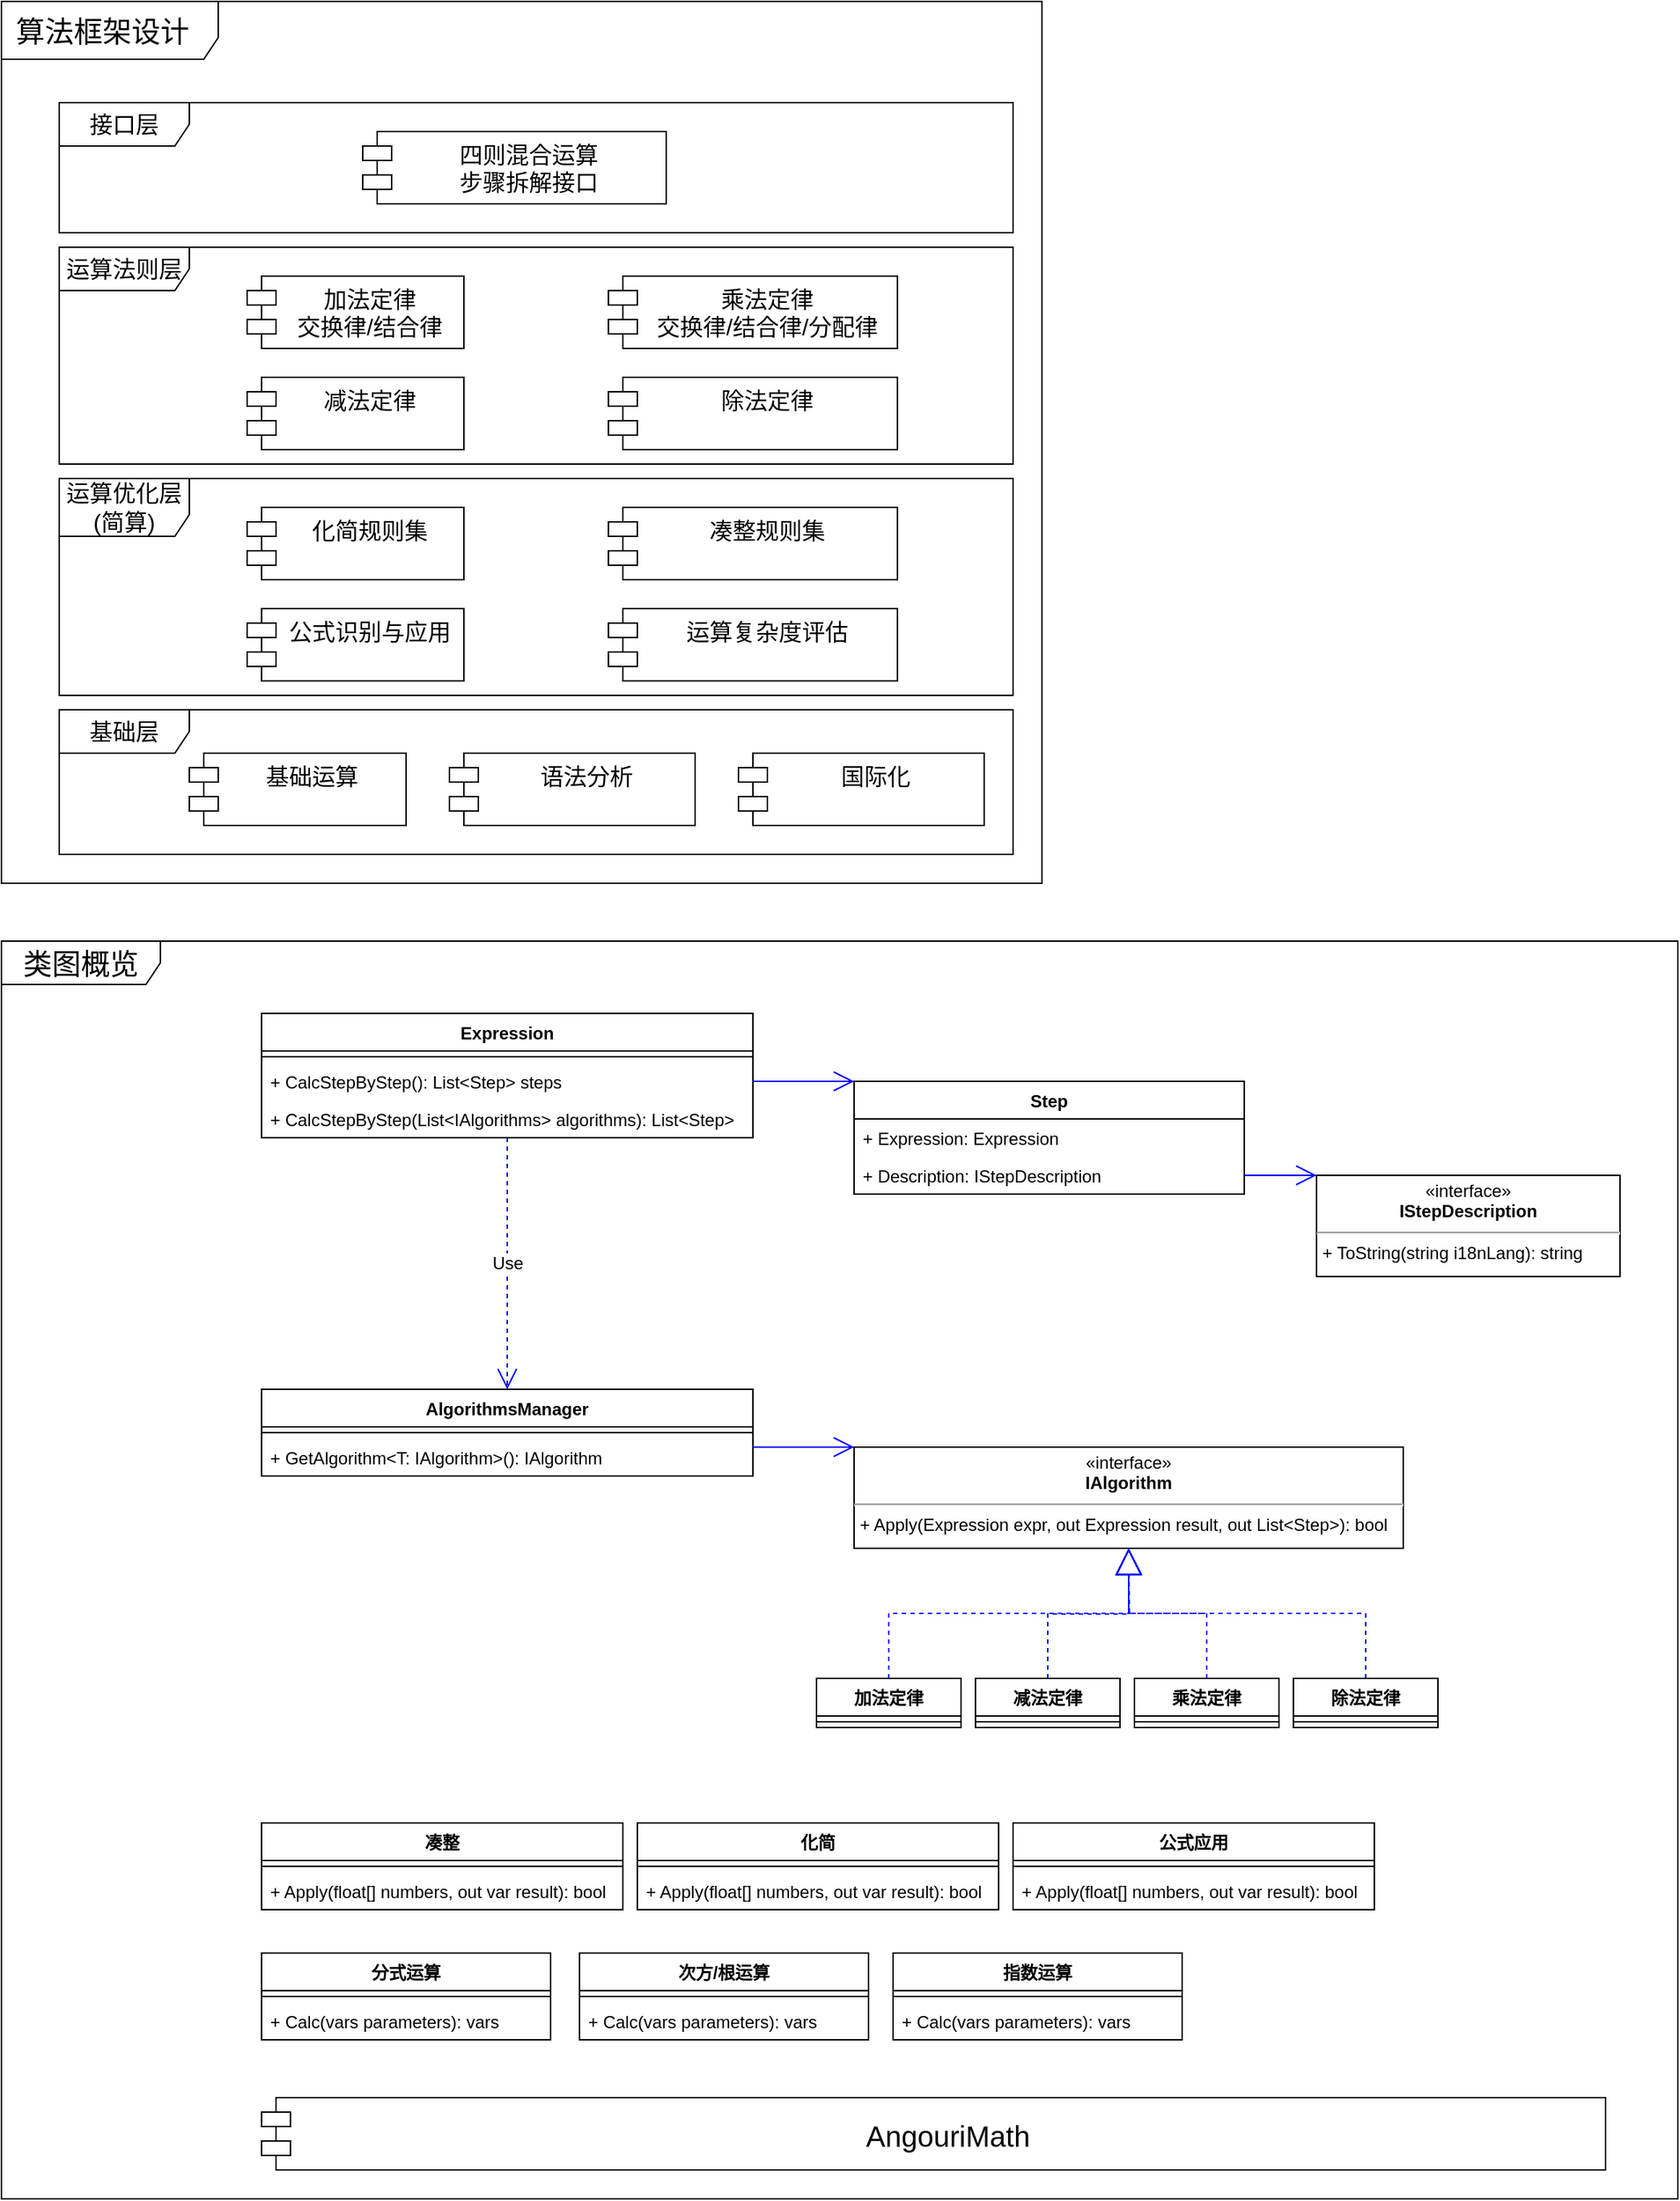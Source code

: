 <mxfile version="16.4.3" type="github" pages="2">
  <diagram id="C5RBs43oDa-KdzZeNtuy" name="四则混合运算步骤拆解 算法设计">
    <mxGraphModel dx="1422" dy="882" grid="1" gridSize="10" guides="1" tooltips="1" connect="1" arrows="1" fold="1" page="1" pageScale="1" pageWidth="827" pageHeight="1169" math="0" shadow="0">
      <root>
        <mxCell id="WIyWlLk6GJQsqaUBKTNV-0" />
        <mxCell id="WIyWlLk6GJQsqaUBKTNV-1" parent="WIyWlLk6GJQsqaUBKTNV-0" />
        <mxCell id="tjZRN-iAtyA-G1_4J_O7-81" value="类图概览" style="shape=umlFrame;whiteSpace=wrap;html=1;rounded=0;shadow=0;glass=0;sketch=0;fontSize=20;fontColor=#000000;strokeColor=default;strokeWidth=1;fillColor=default;width=110;height=30;" vertex="1" parent="WIyWlLk6GJQsqaUBKTNV-1">
          <mxGeometry x="40" y="690" width="1160" height="870" as="geometry" />
        </mxCell>
        <mxCell id="MMxUtoWuHit08acCz6pd-0" value="算法框架设计" style="shape=umlFrame;whiteSpace=wrap;html=1;fontSize=20;fontColor=#000000;strokeColor=#000000;strokeWidth=1;fillColor=default;width=150;height=40;align=left;spacingLeft=8;" vertex="1" parent="WIyWlLk6GJQsqaUBKTNV-1">
          <mxGeometry x="40" y="40" width="720" height="610" as="geometry" />
        </mxCell>
        <mxCell id="ty5BbGDenOrGcdCGsOg5-0" value="接口层" style="shape=umlFrame;whiteSpace=wrap;html=1;fontSize=16;width=90;height=30;" parent="WIyWlLk6GJQsqaUBKTNV-1" vertex="1">
          <mxGeometry x="80" y="110" width="660" height="90" as="geometry" />
        </mxCell>
        <mxCell id="ty5BbGDenOrGcdCGsOg5-1" value="运算法则层" style="shape=umlFrame;whiteSpace=wrap;html=1;width=90;height=30;fontSize=16;" parent="WIyWlLk6GJQsqaUBKTNV-1" vertex="1">
          <mxGeometry x="80" y="210" width="660" height="150" as="geometry" />
        </mxCell>
        <mxCell id="ty5BbGDenOrGcdCGsOg5-2" value="运算优化层&lt;br&gt;(简算)" style="shape=umlFrame;whiteSpace=wrap;html=1;width=90;height=40;fontSize=16;" parent="WIyWlLk6GJQsqaUBKTNV-1" vertex="1">
          <mxGeometry x="80" y="370" width="660" height="150" as="geometry" />
        </mxCell>
        <mxCell id="ty5BbGDenOrGcdCGsOg5-3" value="基础层" style="shape=umlFrame;whiteSpace=wrap;html=1;width=90;height=30;fontSize=16;" parent="WIyWlLk6GJQsqaUBKTNV-1" vertex="1">
          <mxGeometry x="80" y="530" width="660" height="100" as="geometry" />
        </mxCell>
        <mxCell id="ty5BbGDenOrGcdCGsOg5-4" value="基础运算" style="shape=module;align=left;spacingLeft=20;align=center;verticalAlign=top;fontSize=16;" parent="WIyWlLk6GJQsqaUBKTNV-1" vertex="1">
          <mxGeometry x="170" y="560" width="150" height="50" as="geometry" />
        </mxCell>
        <mxCell id="ty5BbGDenOrGcdCGsOg5-5" value="语法分析" style="shape=module;align=left;spacingLeft=20;align=center;verticalAlign=top;fontSize=16;" parent="WIyWlLk6GJQsqaUBKTNV-1" vertex="1">
          <mxGeometry x="350" y="560" width="170" height="50" as="geometry" />
        </mxCell>
        <mxCell id="ty5BbGDenOrGcdCGsOg5-6" value="化简规则集" style="shape=module;align=left;spacingLeft=20;align=center;verticalAlign=top;fontSize=16;" parent="WIyWlLk6GJQsqaUBKTNV-1" vertex="1">
          <mxGeometry x="210" y="390" width="150" height="50" as="geometry" />
        </mxCell>
        <mxCell id="ty5BbGDenOrGcdCGsOg5-7" value="凑整规则集" style="shape=module;align=left;spacingLeft=20;align=center;verticalAlign=top;fontSize=16;" parent="WIyWlLk6GJQsqaUBKTNV-1" vertex="1">
          <mxGeometry x="460" y="390" width="200" height="50" as="geometry" />
        </mxCell>
        <mxCell id="ty5BbGDenOrGcdCGsOg5-8" value="加法定律&#xa;交换律/结合律" style="shape=module;align=left;spacingLeft=20;align=center;verticalAlign=top;fontSize=16;" parent="WIyWlLk6GJQsqaUBKTNV-1" vertex="1">
          <mxGeometry x="210" y="230" width="150" height="50" as="geometry" />
        </mxCell>
        <mxCell id="ty5BbGDenOrGcdCGsOg5-9" value="乘法定律&#xa;交换律/结合律/分配律" style="shape=module;align=left;spacingLeft=20;align=center;verticalAlign=top;fontSize=16;" parent="WIyWlLk6GJQsqaUBKTNV-1" vertex="1">
          <mxGeometry x="460" y="230" width="200" height="50" as="geometry" />
        </mxCell>
        <mxCell id="ty5BbGDenOrGcdCGsOg5-10" value="四则混合运算&#xa;步骤拆解接口" style="shape=module;align=left;spacingLeft=20;align=center;verticalAlign=top;fontSize=16;" parent="WIyWlLk6GJQsqaUBKTNV-1" vertex="1">
          <mxGeometry x="290" y="130" width="210" height="50" as="geometry" />
        </mxCell>
        <mxCell id="ty5BbGDenOrGcdCGsOg5-13" value="公式识别与应用" style="shape=module;align=left;spacingLeft=20;align=center;verticalAlign=top;fontSize=16;" parent="WIyWlLk6GJQsqaUBKTNV-1" vertex="1">
          <mxGeometry x="210" y="460" width="150" height="50" as="geometry" />
        </mxCell>
        <mxCell id="ty5BbGDenOrGcdCGsOg5-14" value="减法定律" style="shape=module;align=left;spacingLeft=20;align=center;verticalAlign=top;fontSize=16;" parent="WIyWlLk6GJQsqaUBKTNV-1" vertex="1">
          <mxGeometry x="210" y="300" width="150" height="50" as="geometry" />
        </mxCell>
        <mxCell id="ty5BbGDenOrGcdCGsOg5-15" value="除法定律" style="shape=module;align=left;spacingLeft=20;align=center;verticalAlign=top;fontSize=16;" parent="WIyWlLk6GJQsqaUBKTNV-1" vertex="1">
          <mxGeometry x="460" y="300" width="200" height="50" as="geometry" />
        </mxCell>
        <mxCell id="ty5BbGDenOrGcdCGsOg5-16" value="运算复杂度评估" style="shape=module;align=left;spacingLeft=20;align=center;verticalAlign=top;fontSize=16;" parent="WIyWlLk6GJQsqaUBKTNV-1" vertex="1">
          <mxGeometry x="460" y="460" width="200" height="50" as="geometry" />
        </mxCell>
        <mxCell id="tjZRN-iAtyA-G1_4J_O7-4" value="Expression" style="swimlane;fontStyle=1;align=center;verticalAlign=top;childLayout=stackLayout;horizontal=1;startSize=26;horizontalStack=0;resizeParent=1;resizeParentMax=0;resizeLast=0;collapsible=1;marginBottom=0;fontSize=12;fontColor=#000000;strokeColor=#000000;strokeWidth=1;fillColor=default;" vertex="1" parent="WIyWlLk6GJQsqaUBKTNV-1">
          <mxGeometry x="220" y="740" width="340" height="86" as="geometry" />
        </mxCell>
        <mxCell id="tjZRN-iAtyA-G1_4J_O7-6" value="" style="line;strokeWidth=1;fillColor=none;align=left;verticalAlign=middle;spacingTop=-1;spacingLeft=3;spacingRight=3;rotatable=0;labelPosition=right;points=[];portConstraint=eastwest;fontSize=12;fontColor=#000000;" vertex="1" parent="tjZRN-iAtyA-G1_4J_O7-4">
          <mxGeometry y="26" width="340" height="8" as="geometry" />
        </mxCell>
        <mxCell id="tjZRN-iAtyA-G1_4J_O7-7" value="+ CalcStepByStep(): List&lt;Step&gt; steps" style="text;strokeColor=none;fillColor=none;align=left;verticalAlign=top;spacingLeft=4;spacingRight=4;overflow=hidden;rotatable=0;points=[[0,0.5],[1,0.5]];portConstraint=eastwest;fontSize=12;fontColor=#000000;" vertex="1" parent="tjZRN-iAtyA-G1_4J_O7-4">
          <mxGeometry y="34" width="340" height="26" as="geometry" />
        </mxCell>
        <mxCell id="tjZRN-iAtyA-G1_4J_O7-8" value="+ CalcStepByStep(List&lt;IAlgorithms&gt; algorithms): List&lt;Step&gt;" style="text;strokeColor=none;fillColor=none;align=left;verticalAlign=top;spacingLeft=4;spacingRight=4;overflow=hidden;rotatable=0;points=[[0,0.5],[1,0.5]];portConstraint=eastwest;fontSize=12;fontColor=#000000;" vertex="1" parent="tjZRN-iAtyA-G1_4J_O7-4">
          <mxGeometry y="60" width="340" height="26" as="geometry" />
        </mxCell>
        <mxCell id="tjZRN-iAtyA-G1_4J_O7-9" value="Step" style="swimlane;fontStyle=1;childLayout=stackLayout;horizontal=1;startSize=26;fillColor=none;horizontalStack=0;resizeParent=1;resizeParentMax=0;resizeLast=0;collapsible=1;marginBottom=0;fontSize=12;fontColor=#000000;strokeColor=#000000;strokeWidth=1;" vertex="1" parent="WIyWlLk6GJQsqaUBKTNV-1">
          <mxGeometry x="630" y="787" width="270" height="78" as="geometry" />
        </mxCell>
        <mxCell id="tjZRN-iAtyA-G1_4J_O7-10" value="+ Expression: Expression&#xa;" style="text;strokeColor=none;fillColor=none;align=left;verticalAlign=top;spacingLeft=4;spacingRight=4;overflow=hidden;rotatable=0;points=[[0,0.5],[1,0.5]];portConstraint=eastwest;fontSize=12;fontColor=#000000;" vertex="1" parent="tjZRN-iAtyA-G1_4J_O7-9">
          <mxGeometry y="26" width="270" height="26" as="geometry" />
        </mxCell>
        <mxCell id="tjZRN-iAtyA-G1_4J_O7-11" value="+ Description: IStepDescription" style="text;strokeColor=none;fillColor=none;align=left;verticalAlign=top;spacingLeft=4;spacingRight=4;overflow=hidden;rotatable=0;points=[[0,0.5],[1,0.5]];portConstraint=eastwest;fontSize=12;fontColor=#000000;" vertex="1" parent="tjZRN-iAtyA-G1_4J_O7-9">
          <mxGeometry y="52" width="270" height="26" as="geometry" />
        </mxCell>
        <mxCell id="tjZRN-iAtyA-G1_4J_O7-21" value="" style="endArrow=open;endFill=1;endSize=12;html=1;rounded=0;fontSize=12;fontColor=#000000;strokeColor=#0000FF;entryX=0;entryY=0;entryDx=0;entryDy=0;exitX=1;exitY=0.5;exitDx=0;exitDy=0;" edge="1" parent="WIyWlLk6GJQsqaUBKTNV-1" source="tjZRN-iAtyA-G1_4J_O7-11" target="tjZRN-iAtyA-G1_4J_O7-25">
          <mxGeometry width="160" relative="1" as="geometry">
            <mxPoint x="930" y="810" as="sourcePoint" />
            <mxPoint x="1101" y="986" as="targetPoint" />
          </mxGeometry>
        </mxCell>
        <mxCell id="tjZRN-iAtyA-G1_4J_O7-25" value="&lt;p style=&quot;margin: 4px 0px 0px; text-align: center; font-size: 12px;&quot;&gt;&lt;span style=&quot;font-size: 12px;&quot;&gt;«interface»&lt;/span&gt;&lt;br style=&quot;font-size: 12px;&quot;&gt;&lt;b style=&quot;font-size: 12px;&quot;&gt;IStepDescription&lt;/b&gt;&lt;br style=&quot;font-size: 12px;&quot;&gt;&lt;/p&gt;&lt;hr style=&quot;font-size: 12px;&quot;&gt;&lt;p style=&quot;margin: 0px 0px 0px 4px; font-size: 12px;&quot;&gt;&lt;span style=&quot;font-size: 12px;&quot;&gt;+ ToString(string i18nLang): string&lt;/span&gt;&lt;br style=&quot;font-size: 12px;&quot;&gt;&lt;/p&gt;" style="verticalAlign=top;align=left;overflow=fill;fontSize=12;fontFamily=Helvetica;html=1;fontColor=#000000;strokeColor=default;strokeWidth=1;fillColor=default;rounded=0;shadow=0;sketch=0;glass=0;" vertex="1" parent="WIyWlLk6GJQsqaUBKTNV-1">
          <mxGeometry x="950" y="852" width="210" height="70" as="geometry" />
        </mxCell>
        <mxCell id="tjZRN-iAtyA-G1_4J_O7-27" value="国际化" style="shape=module;align=left;spacingLeft=20;align=center;verticalAlign=top;fontSize=16;" vertex="1" parent="WIyWlLk6GJQsqaUBKTNV-1">
          <mxGeometry x="550" y="560" width="170" height="50" as="geometry" />
        </mxCell>
        <mxCell id="tjZRN-iAtyA-G1_4J_O7-28" value="&lt;p style=&quot;margin: 4px 0px 0px ; text-align: center ; font-size: 12px&quot;&gt;&lt;span style=&quot;font-size: 12px&quot;&gt;«interface»&lt;/span&gt;&lt;br style=&quot;font-size: 12px&quot;&gt;&lt;b style=&quot;font-size: 12px&quot;&gt;IAlgorithm&lt;/b&gt;&lt;br style=&quot;font-size: 12px&quot;&gt;&lt;/p&gt;&lt;hr style=&quot;font-size: 12px&quot;&gt;&lt;p style=&quot;margin: 0px 0px 0px 4px ; font-size: 12px&quot;&gt;&lt;span style=&quot;font-size: 12px&quot;&gt;+ Apply(Expression expr, out Expression result, out List&amp;lt;Step&amp;gt;): bool&lt;/span&gt;&lt;br style=&quot;font-size: 12px&quot;&gt;&lt;/p&gt;" style="verticalAlign=top;align=left;overflow=fill;fontSize=12;fontFamily=Helvetica;html=1;fontColor=#000000;strokeColor=default;strokeWidth=1;fillColor=default;rounded=0;shadow=0;sketch=0;glass=0;" vertex="1" parent="WIyWlLk6GJQsqaUBKTNV-1">
          <mxGeometry x="630" y="1040" width="380" height="70" as="geometry" />
        </mxCell>
        <mxCell id="tjZRN-iAtyA-G1_4J_O7-29" value="AlgorithmsManager" style="swimlane;fontStyle=1;align=center;verticalAlign=top;childLayout=stackLayout;horizontal=1;startSize=26;horizontalStack=0;resizeParent=1;resizeParentMax=0;resizeLast=0;collapsible=1;marginBottom=0;fontSize=12;fontColor=#000000;strokeColor=#000000;strokeWidth=1;fillColor=default;" vertex="1" parent="WIyWlLk6GJQsqaUBKTNV-1">
          <mxGeometry x="220" y="1000" width="340" height="60" as="geometry" />
        </mxCell>
        <mxCell id="tjZRN-iAtyA-G1_4J_O7-30" value="" style="line;strokeWidth=1;fillColor=none;align=left;verticalAlign=middle;spacingTop=-1;spacingLeft=3;spacingRight=3;rotatable=0;labelPosition=right;points=[];portConstraint=eastwest;fontSize=12;fontColor=#000000;" vertex="1" parent="tjZRN-iAtyA-G1_4J_O7-29">
          <mxGeometry y="26" width="340" height="8" as="geometry" />
        </mxCell>
        <mxCell id="tjZRN-iAtyA-G1_4J_O7-31" value="+ GetAlgorithm&lt;T: IAlgorithm&gt;(): IAlgorithm" style="text;strokeColor=none;fillColor=none;align=left;verticalAlign=top;spacingLeft=4;spacingRight=4;overflow=hidden;rotatable=0;points=[[0,0.5],[1,0.5]];portConstraint=eastwest;fontSize=12;fontColor=#000000;" vertex="1" parent="tjZRN-iAtyA-G1_4J_O7-29">
          <mxGeometry y="34" width="340" height="26" as="geometry" />
        </mxCell>
        <mxCell id="tjZRN-iAtyA-G1_4J_O7-33" value="" style="endArrow=open;endFill=1;endSize=12;html=1;rounded=0;fontSize=12;fontColor=#000000;strokeColor=#0000FF;exitX=1;exitY=0.5;exitDx=0;exitDy=0;entryX=0;entryY=0;entryDx=0;entryDy=0;" edge="1" parent="WIyWlLk6GJQsqaUBKTNV-1" source="tjZRN-iAtyA-G1_4J_O7-7" target="tjZRN-iAtyA-G1_4J_O7-9">
          <mxGeometry width="160" relative="1" as="geometry">
            <mxPoint x="590" y="850" as="sourcePoint" />
            <mxPoint x="750" y="850" as="targetPoint" />
          </mxGeometry>
        </mxCell>
        <mxCell id="tjZRN-iAtyA-G1_4J_O7-34" value="" style="endArrow=open;endFill=1;endSize=12;html=1;rounded=0;fontSize=12;fontColor=#000000;strokeColor=#0000FF;entryX=0;entryY=0;entryDx=0;entryDy=0;" edge="1" parent="WIyWlLk6GJQsqaUBKTNV-1" target="tjZRN-iAtyA-G1_4J_O7-28">
          <mxGeometry width="160" relative="1" as="geometry">
            <mxPoint x="560" y="1040" as="sourcePoint" />
            <mxPoint x="720" y="1040" as="targetPoint" />
          </mxGeometry>
        </mxCell>
        <mxCell id="tjZRN-iAtyA-G1_4J_O7-35" value="加法定律" style="swimlane;fontStyle=1;align=center;verticalAlign=top;childLayout=stackLayout;horizontal=1;startSize=26;horizontalStack=0;resizeParent=1;resizeParentMax=0;resizeLast=0;collapsible=1;marginBottom=0;rounded=0;shadow=0;glass=0;sketch=0;fontSize=12;fontColor=#000000;strokeColor=default;strokeWidth=1;fillColor=default;" vertex="1" parent="WIyWlLk6GJQsqaUBKTNV-1">
          <mxGeometry x="604" y="1200" width="100" height="34" as="geometry" />
        </mxCell>
        <mxCell id="tjZRN-iAtyA-G1_4J_O7-37" value="" style="line;strokeWidth=1;fillColor=none;align=left;verticalAlign=middle;spacingTop=-1;spacingLeft=3;spacingRight=3;rotatable=0;labelPosition=right;points=[];portConstraint=eastwest;rounded=0;shadow=0;glass=0;sketch=0;fontSize=12;fontColor=#000000;" vertex="1" parent="tjZRN-iAtyA-G1_4J_O7-35">
          <mxGeometry y="26" width="100" height="8" as="geometry" />
        </mxCell>
        <mxCell id="tjZRN-iAtyA-G1_4J_O7-45" value="减法定律" style="swimlane;fontStyle=1;align=center;verticalAlign=top;childLayout=stackLayout;horizontal=1;startSize=26;horizontalStack=0;resizeParent=1;resizeParentMax=0;resizeLast=0;collapsible=1;marginBottom=0;rounded=0;shadow=0;glass=0;sketch=0;fontSize=12;fontColor=#000000;strokeColor=default;strokeWidth=1;fillColor=default;" vertex="1" parent="WIyWlLk6GJQsqaUBKTNV-1">
          <mxGeometry x="714" y="1200" width="100" height="34" as="geometry" />
        </mxCell>
        <mxCell id="tjZRN-iAtyA-G1_4J_O7-46" value="" style="line;strokeWidth=1;fillColor=none;align=left;verticalAlign=middle;spacingTop=-1;spacingLeft=3;spacingRight=3;rotatable=0;labelPosition=right;points=[];portConstraint=eastwest;rounded=0;shadow=0;glass=0;sketch=0;fontSize=12;fontColor=#000000;" vertex="1" parent="tjZRN-iAtyA-G1_4J_O7-45">
          <mxGeometry y="26" width="100" height="8" as="geometry" />
        </mxCell>
        <mxCell id="tjZRN-iAtyA-G1_4J_O7-48" value="乘法定律" style="swimlane;fontStyle=1;align=center;verticalAlign=top;childLayout=stackLayout;horizontal=1;startSize=26;horizontalStack=0;resizeParent=1;resizeParentMax=0;resizeLast=0;collapsible=1;marginBottom=0;rounded=0;shadow=0;glass=0;sketch=0;fontSize=12;fontColor=#000000;strokeColor=default;strokeWidth=1;fillColor=default;" vertex="1" parent="WIyWlLk6GJQsqaUBKTNV-1">
          <mxGeometry x="824" y="1200" width="100" height="34" as="geometry" />
        </mxCell>
        <mxCell id="tjZRN-iAtyA-G1_4J_O7-49" value="" style="line;strokeWidth=1;fillColor=none;align=left;verticalAlign=middle;spacingTop=-1;spacingLeft=3;spacingRight=3;rotatable=0;labelPosition=right;points=[];portConstraint=eastwest;rounded=0;shadow=0;glass=0;sketch=0;fontSize=12;fontColor=#000000;" vertex="1" parent="tjZRN-iAtyA-G1_4J_O7-48">
          <mxGeometry y="26" width="100" height="8" as="geometry" />
        </mxCell>
        <mxCell id="tjZRN-iAtyA-G1_4J_O7-50" value="除法定律" style="swimlane;fontStyle=1;align=center;verticalAlign=top;childLayout=stackLayout;horizontal=1;startSize=26;horizontalStack=0;resizeParent=1;resizeParentMax=0;resizeLast=0;collapsible=1;marginBottom=0;rounded=0;shadow=0;glass=0;sketch=0;fontSize=12;fontColor=#000000;strokeColor=default;strokeWidth=1;fillColor=default;" vertex="1" parent="WIyWlLk6GJQsqaUBKTNV-1">
          <mxGeometry x="934" y="1200" width="100" height="34" as="geometry" />
        </mxCell>
        <mxCell id="tjZRN-iAtyA-G1_4J_O7-51" value="" style="line;strokeWidth=1;fillColor=none;align=left;verticalAlign=middle;spacingTop=-1;spacingLeft=3;spacingRight=3;rotatable=0;labelPosition=right;points=[];portConstraint=eastwest;rounded=0;shadow=0;glass=0;sketch=0;fontSize=12;fontColor=#000000;" vertex="1" parent="tjZRN-iAtyA-G1_4J_O7-50">
          <mxGeometry y="26" width="100" height="8" as="geometry" />
        </mxCell>
        <mxCell id="tjZRN-iAtyA-G1_4J_O7-52" value="" style="endArrow=block;endSize=16;endFill=0;html=1;rounded=0;fontSize=12;fontColor=#000000;strokeColor=#0000FF;entryX=0.5;entryY=1;entryDx=0;entryDy=0;exitX=0.5;exitY=0;exitDx=0;exitDy=0;dashed=1;edgeStyle=orthogonalEdgeStyle;" edge="1" parent="WIyWlLk6GJQsqaUBKTNV-1" source="tjZRN-iAtyA-G1_4J_O7-35" target="tjZRN-iAtyA-G1_4J_O7-28">
          <mxGeometry width="160" relative="1" as="geometry">
            <mxPoint x="380" y="1250" as="sourcePoint" />
            <mxPoint x="540" y="1250" as="targetPoint" />
          </mxGeometry>
        </mxCell>
        <mxCell id="tjZRN-iAtyA-G1_4J_O7-53" value="" style="endArrow=block;endSize=16;endFill=0;html=1;rounded=0;fontSize=12;fontColor=#000000;strokeColor=#0000FF;dashed=1;edgeStyle=orthogonalEdgeStyle;exitX=0.5;exitY=0;exitDx=0;exitDy=0;" edge="1" parent="WIyWlLk6GJQsqaUBKTNV-1" source="tjZRN-iAtyA-G1_4J_O7-45">
          <mxGeometry width="160" relative="1" as="geometry">
            <mxPoint x="820" y="1320" as="sourcePoint" />
            <mxPoint x="820" y="1110" as="targetPoint" />
          </mxGeometry>
        </mxCell>
        <mxCell id="tjZRN-iAtyA-G1_4J_O7-55" value="" style="endArrow=block;endSize=16;endFill=0;html=1;rounded=0;fontSize=12;fontColor=#000000;strokeColor=#0000FF;exitX=0.5;exitY=0;exitDx=0;exitDy=0;dashed=1;edgeStyle=orthogonalEdgeStyle;" edge="1" parent="WIyWlLk6GJQsqaUBKTNV-1" source="tjZRN-iAtyA-G1_4J_O7-50" target="tjZRN-iAtyA-G1_4J_O7-28">
          <mxGeometry width="160" relative="1" as="geometry">
            <mxPoint x="690" y="1230" as="sourcePoint" />
            <mxPoint x="850" y="1140" as="targetPoint" />
          </mxGeometry>
        </mxCell>
        <mxCell id="tjZRN-iAtyA-G1_4J_O7-57" value="" style="endArrow=block;endSize=16;endFill=0;html=1;rounded=0;fontSize=12;fontColor=#000000;strokeColor=#0000FF;exitX=0.5;exitY=0;exitDx=0;exitDy=0;dashed=1;edgeStyle=orthogonalEdgeStyle;" edge="1" parent="WIyWlLk6GJQsqaUBKTNV-1" source="tjZRN-iAtyA-G1_4J_O7-48" target="tjZRN-iAtyA-G1_4J_O7-28">
          <mxGeometry width="160" relative="1" as="geometry">
            <mxPoint x="1000" y="1210" as="sourcePoint" />
            <mxPoint x="830" y="1120" as="targetPoint" />
          </mxGeometry>
        </mxCell>
        <mxCell id="tjZRN-iAtyA-G1_4J_O7-59" value="Use" style="endArrow=open;endSize=12;dashed=1;html=1;rounded=0;fontSize=12;fontColor=#000000;strokeColor=#0000FF;" edge="1" parent="WIyWlLk6GJQsqaUBKTNV-1" source="tjZRN-iAtyA-G1_4J_O7-4" target="tjZRN-iAtyA-G1_4J_O7-29">
          <mxGeometry width="160" relative="1" as="geometry">
            <mxPoint x="460" y="910" as="sourcePoint" />
            <mxPoint x="620" y="910" as="targetPoint" />
          </mxGeometry>
        </mxCell>
        <mxCell id="tjZRN-iAtyA-G1_4J_O7-61" value="凑整" style="swimlane;fontStyle=1;align=center;verticalAlign=top;childLayout=stackLayout;horizontal=1;startSize=26;horizontalStack=0;resizeParent=1;resizeParentMax=0;resizeLast=0;collapsible=1;marginBottom=0;rounded=0;shadow=0;glass=0;sketch=0;fontSize=12;fontColor=#000000;strokeColor=default;strokeWidth=1;fillColor=default;" vertex="1" parent="WIyWlLk6GJQsqaUBKTNV-1">
          <mxGeometry x="220" y="1300" width="250" height="60" as="geometry" />
        </mxCell>
        <mxCell id="tjZRN-iAtyA-G1_4J_O7-63" value="" style="line;strokeWidth=1;fillColor=none;align=left;verticalAlign=middle;spacingTop=-1;spacingLeft=3;spacingRight=3;rotatable=0;labelPosition=right;points=[];portConstraint=eastwest;rounded=0;shadow=0;glass=0;sketch=0;fontSize=12;fontColor=#000000;" vertex="1" parent="tjZRN-iAtyA-G1_4J_O7-61">
          <mxGeometry y="26" width="250" height="8" as="geometry" />
        </mxCell>
        <mxCell id="tjZRN-iAtyA-G1_4J_O7-64" value="+ Apply(float[] numbers, out var result): bool" style="text;strokeColor=none;fillColor=none;align=left;verticalAlign=top;spacingLeft=4;spacingRight=4;overflow=hidden;rotatable=0;points=[[0,0.5],[1,0.5]];portConstraint=eastwest;rounded=0;shadow=0;glass=0;sketch=0;fontSize=12;fontColor=#000000;" vertex="1" parent="tjZRN-iAtyA-G1_4J_O7-61">
          <mxGeometry y="34" width="250" height="26" as="geometry" />
        </mxCell>
        <mxCell id="tjZRN-iAtyA-G1_4J_O7-65" value="化简" style="swimlane;fontStyle=1;align=center;verticalAlign=top;childLayout=stackLayout;horizontal=1;startSize=26;horizontalStack=0;resizeParent=1;resizeParentMax=0;resizeLast=0;collapsible=1;marginBottom=0;rounded=0;shadow=0;glass=0;sketch=0;fontSize=12;fontColor=#000000;strokeColor=default;strokeWidth=1;fillColor=default;" vertex="1" parent="WIyWlLk6GJQsqaUBKTNV-1">
          <mxGeometry x="480" y="1300" width="250" height="60" as="geometry" />
        </mxCell>
        <mxCell id="tjZRN-iAtyA-G1_4J_O7-66" value="" style="line;strokeWidth=1;fillColor=none;align=left;verticalAlign=middle;spacingTop=-1;spacingLeft=3;spacingRight=3;rotatable=0;labelPosition=right;points=[];portConstraint=eastwest;rounded=0;shadow=0;glass=0;sketch=0;fontSize=12;fontColor=#000000;" vertex="1" parent="tjZRN-iAtyA-G1_4J_O7-65">
          <mxGeometry y="26" width="250" height="8" as="geometry" />
        </mxCell>
        <mxCell id="tjZRN-iAtyA-G1_4J_O7-67" value="+ Apply(float[] numbers, out var result): bool" style="text;strokeColor=none;fillColor=none;align=left;verticalAlign=top;spacingLeft=4;spacingRight=4;overflow=hidden;rotatable=0;points=[[0,0.5],[1,0.5]];portConstraint=eastwest;rounded=0;shadow=0;glass=0;sketch=0;fontSize=12;fontColor=#000000;" vertex="1" parent="tjZRN-iAtyA-G1_4J_O7-65">
          <mxGeometry y="34" width="250" height="26" as="geometry" />
        </mxCell>
        <mxCell id="tjZRN-iAtyA-G1_4J_O7-68" value="AngouriMath" style="shape=module;align=left;spacingLeft=20;align=center;verticalAlign=middle;rounded=0;shadow=0;glass=0;sketch=0;fontSize=20;fontColor=#000000;strokeColor=default;strokeWidth=1;fillColor=default;" vertex="1" parent="WIyWlLk6GJQsqaUBKTNV-1">
          <mxGeometry x="220" y="1490" width="930" height="50" as="geometry" />
        </mxCell>
        <mxCell id="tjZRN-iAtyA-G1_4J_O7-69" value="分式运算" style="swimlane;fontStyle=1;align=center;verticalAlign=top;childLayout=stackLayout;horizontal=1;startSize=26;horizontalStack=0;resizeParent=1;resizeParentMax=0;resizeLast=0;collapsible=1;marginBottom=0;rounded=0;shadow=0;glass=0;sketch=0;fontSize=12;fontColor=#000000;strokeColor=default;strokeWidth=1;fillColor=default;" vertex="1" parent="WIyWlLk6GJQsqaUBKTNV-1">
          <mxGeometry x="220" y="1390" width="200" height="60" as="geometry" />
        </mxCell>
        <mxCell id="tjZRN-iAtyA-G1_4J_O7-70" value="" style="line;strokeWidth=1;fillColor=none;align=left;verticalAlign=middle;spacingTop=-1;spacingLeft=3;spacingRight=3;rotatable=0;labelPosition=right;points=[];portConstraint=eastwest;rounded=0;shadow=0;glass=0;sketch=0;fontSize=12;fontColor=#000000;" vertex="1" parent="tjZRN-iAtyA-G1_4J_O7-69">
          <mxGeometry y="26" width="200" height="8" as="geometry" />
        </mxCell>
        <mxCell id="tjZRN-iAtyA-G1_4J_O7-71" value="+ Calc(vars parameters): vars" style="text;strokeColor=none;fillColor=none;align=left;verticalAlign=top;spacingLeft=4;spacingRight=4;overflow=hidden;rotatable=0;points=[[0,0.5],[1,0.5]];portConstraint=eastwest;rounded=0;shadow=0;glass=0;sketch=0;fontSize=12;fontColor=#000000;" vertex="1" parent="tjZRN-iAtyA-G1_4J_O7-69">
          <mxGeometry y="34" width="200" height="26" as="geometry" />
        </mxCell>
        <mxCell id="tjZRN-iAtyA-G1_4J_O7-72" value="次方/根运算" style="swimlane;fontStyle=1;align=center;verticalAlign=top;childLayout=stackLayout;horizontal=1;startSize=26;horizontalStack=0;resizeParent=1;resizeParentMax=0;resizeLast=0;collapsible=1;marginBottom=0;rounded=0;shadow=0;glass=0;sketch=0;fontSize=12;fontColor=#000000;strokeColor=default;strokeWidth=1;fillColor=default;" vertex="1" parent="WIyWlLk6GJQsqaUBKTNV-1">
          <mxGeometry x="440" y="1390" width="200" height="60" as="geometry" />
        </mxCell>
        <mxCell id="tjZRN-iAtyA-G1_4J_O7-73" value="" style="line;strokeWidth=1;fillColor=none;align=left;verticalAlign=middle;spacingTop=-1;spacingLeft=3;spacingRight=3;rotatable=0;labelPosition=right;points=[];portConstraint=eastwest;rounded=0;shadow=0;glass=0;sketch=0;fontSize=12;fontColor=#000000;" vertex="1" parent="tjZRN-iAtyA-G1_4J_O7-72">
          <mxGeometry y="26" width="200" height="8" as="geometry" />
        </mxCell>
        <mxCell id="tjZRN-iAtyA-G1_4J_O7-74" value="+ Calc(vars parameters): vars" style="text;strokeColor=none;fillColor=none;align=left;verticalAlign=top;spacingLeft=4;spacingRight=4;overflow=hidden;rotatable=0;points=[[0,0.5],[1,0.5]];portConstraint=eastwest;rounded=0;shadow=0;glass=0;sketch=0;fontSize=12;fontColor=#000000;" vertex="1" parent="tjZRN-iAtyA-G1_4J_O7-72">
          <mxGeometry y="34" width="200" height="26" as="geometry" />
        </mxCell>
        <mxCell id="tjZRN-iAtyA-G1_4J_O7-75" value="指数运算" style="swimlane;fontStyle=1;align=center;verticalAlign=top;childLayout=stackLayout;horizontal=1;startSize=26;horizontalStack=0;resizeParent=1;resizeParentMax=0;resizeLast=0;collapsible=1;marginBottom=0;rounded=0;shadow=0;glass=0;sketch=0;fontSize=12;fontColor=#000000;strokeColor=default;strokeWidth=1;fillColor=default;" vertex="1" parent="WIyWlLk6GJQsqaUBKTNV-1">
          <mxGeometry x="657" y="1390" width="200" height="60" as="geometry" />
        </mxCell>
        <mxCell id="tjZRN-iAtyA-G1_4J_O7-76" value="" style="line;strokeWidth=1;fillColor=none;align=left;verticalAlign=middle;spacingTop=-1;spacingLeft=3;spacingRight=3;rotatable=0;labelPosition=right;points=[];portConstraint=eastwest;rounded=0;shadow=0;glass=0;sketch=0;fontSize=12;fontColor=#000000;" vertex="1" parent="tjZRN-iAtyA-G1_4J_O7-75">
          <mxGeometry y="26" width="200" height="8" as="geometry" />
        </mxCell>
        <mxCell id="tjZRN-iAtyA-G1_4J_O7-77" value="+ Calc(vars parameters): vars" style="text;strokeColor=none;fillColor=none;align=left;verticalAlign=top;spacingLeft=4;spacingRight=4;overflow=hidden;rotatable=0;points=[[0,0.5],[1,0.5]];portConstraint=eastwest;rounded=0;shadow=0;glass=0;sketch=0;fontSize=12;fontColor=#000000;" vertex="1" parent="tjZRN-iAtyA-G1_4J_O7-75">
          <mxGeometry y="34" width="200" height="26" as="geometry" />
        </mxCell>
        <mxCell id="tjZRN-iAtyA-G1_4J_O7-78" value="公式应用" style="swimlane;fontStyle=1;align=center;verticalAlign=top;childLayout=stackLayout;horizontal=1;startSize=26;horizontalStack=0;resizeParent=1;resizeParentMax=0;resizeLast=0;collapsible=1;marginBottom=0;rounded=0;shadow=0;glass=0;sketch=0;fontSize=12;fontColor=#000000;strokeColor=default;strokeWidth=1;fillColor=default;" vertex="1" parent="WIyWlLk6GJQsqaUBKTNV-1">
          <mxGeometry x="740" y="1300" width="250" height="60" as="geometry" />
        </mxCell>
        <mxCell id="tjZRN-iAtyA-G1_4J_O7-79" value="" style="line;strokeWidth=1;fillColor=none;align=left;verticalAlign=middle;spacingTop=-1;spacingLeft=3;spacingRight=3;rotatable=0;labelPosition=right;points=[];portConstraint=eastwest;rounded=0;shadow=0;glass=0;sketch=0;fontSize=12;fontColor=#000000;" vertex="1" parent="tjZRN-iAtyA-G1_4J_O7-78">
          <mxGeometry y="26" width="250" height="8" as="geometry" />
        </mxCell>
        <mxCell id="tjZRN-iAtyA-G1_4J_O7-80" value="+ Apply(float[] numbers, out var result): bool" style="text;strokeColor=none;fillColor=none;align=left;verticalAlign=top;spacingLeft=4;spacingRight=4;overflow=hidden;rotatable=0;points=[[0,0.5],[1,0.5]];portConstraint=eastwest;rounded=0;shadow=0;glass=0;sketch=0;fontSize=12;fontColor=#000000;" vertex="1" parent="tjZRN-iAtyA-G1_4J_O7-78">
          <mxGeometry y="34" width="250" height="26" as="geometry" />
        </mxCell>
      </root>
    </mxGraphModel>
  </diagram>
  <diagram id="_IkjPrCSeGOHGhf27y2S" name="算法基本流程设计">
    <mxGraphModel dx="1673" dy="1038" grid="1" gridSize="10" guides="1" tooltips="1" connect="1" arrows="1" fold="1" page="1" pageScale="1" pageWidth="827" pageHeight="1169" math="0" shadow="0">
      <root>
        <mxCell id="MPlhkhTgIEaL_Tt8AZgD-0" />
        <mxCell id="MPlhkhTgIEaL_Tt8AZgD-1" parent="MPlhkhTgIEaL_Tt8AZgD-0" />
        <mxCell id="14nIwSXdcislznq_X5G9-2" value="&lt;span style=&quot;font-size: 20px;&quot;&gt;运算法则应用&lt;/span&gt;" style="shape=umlFrame;whiteSpace=wrap;html=1;fontSize=20;fontColor=#CC0066;strokeColor=#000000;strokeWidth=2;fillColor=default;width=140;height=40;fontStyle=1" vertex="1" parent="MPlhkhTgIEaL_Tt8AZgD-1">
          <mxGeometry x="1440" y="40" width="840" height="1040" as="geometry" />
        </mxCell>
        <mxCell id="9AbvWPywLmUA8nY9qhrw-29" value="&lt;div style=&quot;text-align: left&quot;&gt;&lt;span&gt;多项组合应用&lt;/span&gt;&lt;/div&gt;" style="shape=umlFrame;whiteSpace=wrap;html=1;dashed=1;fontSize=16;fontColor=#0000FF;fillColor=none;width=120;height=30;fontStyle=6;strokeColor=#0000FF;" vertex="1" parent="MPlhkhTgIEaL_Tt8AZgD-1">
          <mxGeometry x="1510" y="370" width="490" height="210" as="geometry" />
        </mxCell>
        <mxCell id="9AbvWPywLmUA8nY9qhrw-8" value="" style="edgeStyle=orthogonalEdgeStyle;rounded=0;orthogonalLoop=1;jettySize=auto;html=1;fontSize=20;fontColor=#FF0000;entryX=0;entryY=0.5;entryDx=0;entryDy=0;exitX=0;exitY=0.5;exitDx=0;exitDy=0;exitPerimeter=0;" edge="1" parent="MPlhkhTgIEaL_Tt8AZgD-1" source="2R3fPkhKRO39lOEUgIPM-0" target="14nIwSXdcislznq_X5G9-6">
          <mxGeometry relative="1" as="geometry">
            <Array as="points">
              <mxPoint x="1480" y="631" />
              <mxPoint x="1480" y="1026" />
            </Array>
          </mxGeometry>
        </mxCell>
        <mxCell id="MPlhkhTgIEaL_Tt8AZgD-10" value="算式运算步骤输出" style="shape=umlFrame;whiteSpace=wrap;html=1;fontSize=20;width=180;height=40;fontStyle=3;fontColor=#CC0066;strokeWidth=2;" parent="MPlhkhTgIEaL_Tt8AZgD-1" vertex="1">
          <mxGeometry x="40" y="40" width="1320" height="1040" as="geometry" />
        </mxCell>
        <mxCell id="MPlhkhTgIEaL_Tt8AZgD-74" value="&lt;span style=&quot;text-align: left&quot;&gt;循环遍历各子算式(loop)&lt;/span&gt;" style="shape=umlFrame;whiteSpace=wrap;html=1;dashed=1;fontSize=16;fontColor=#0000FF;fillColor=none;width=180;height=40;fontStyle=6;strokeColor=#0000FF;" parent="MPlhkhTgIEaL_Tt8AZgD-1" vertex="1">
          <mxGeometry x="900" y="340" width="390" height="360" as="geometry" />
        </mxCell>
        <mxCell id="MPlhkhTgIEaL_Tt8AZgD-18" style="edgeStyle=orthogonalEdgeStyle;rounded=0;orthogonalLoop=1;jettySize=auto;html=1;entryX=0.5;entryY=0;entryDx=0;entryDy=0;entryPerimeter=0;fontSize=16;" parent="MPlhkhTgIEaL_Tt8AZgD-1" source="MPlhkhTgIEaL_Tt8AZgD-2" target="MPlhkhTgIEaL_Tt8AZgD-4" edge="1">
          <mxGeometry relative="1" as="geometry" />
        </mxCell>
        <mxCell id="MPlhkhTgIEaL_Tt8AZgD-2" value="" style="strokeWidth=2;html=1;shape=mxgraph.flowchart.start_2;whiteSpace=wrap;fontSize=16;" parent="MPlhkhTgIEaL_Tt8AZgD-1" vertex="1">
          <mxGeometry x="377" y="60" width="26" height="26" as="geometry" />
        </mxCell>
        <mxCell id="MPlhkhTgIEaL_Tt8AZgD-3" value="" style="ellipse;html=1;shape=endState;fillColor=#000000;strokeColor=#ff0000;fontSize=16;" parent="MPlhkhTgIEaL_Tt8AZgD-1" vertex="1">
          <mxGeometry x="375.5" y="1040" width="30" height="30" as="geometry" />
        </mxCell>
        <mxCell id="MPlhkhTgIEaL_Tt8AZgD-19" style="edgeStyle=orthogonalEdgeStyle;rounded=0;orthogonalLoop=1;jettySize=auto;html=1;entryX=0.5;entryY=0;entryDx=0;entryDy=0;fontSize=20;" parent="MPlhkhTgIEaL_Tt8AZgD-1" source="MPlhkhTgIEaL_Tt8AZgD-4" target="14nIwSXdcislznq_X5G9-1" edge="1">
          <mxGeometry relative="1" as="geometry">
            <mxPoint x="630" y="230" as="targetPoint" />
          </mxGeometry>
        </mxCell>
        <mxCell id="MPlhkhTgIEaL_Tt8AZgD-44" value="是" style="edgeLabel;html=1;align=center;verticalAlign=middle;resizable=0;points=[];fontSize=20;fontColor=#0000FF;" parent="MPlhkhTgIEaL_Tt8AZgD-19" vertex="1" connectable="0">
          <mxGeometry x="-0.21" y="-1" relative="1" as="geometry">
            <mxPoint x="-18" y="-1" as="offset" />
          </mxGeometry>
        </mxCell>
        <mxCell id="MPlhkhTgIEaL_Tt8AZgD-34" style="edgeStyle=orthogonalEdgeStyle;rounded=0;orthogonalLoop=1;jettySize=auto;html=1;entryX=0.5;entryY=0;entryDx=0;entryDy=0;fontSize=16;" parent="MPlhkhTgIEaL_Tt8AZgD-1" source="MPlhkhTgIEaL_Tt8AZgD-4" target="MPlhkhTgIEaL_Tt8AZgD-16" edge="1">
          <mxGeometry relative="1" as="geometry" />
        </mxCell>
        <mxCell id="MPlhkhTgIEaL_Tt8AZgD-43" value="否" style="edgeLabel;html=1;align=center;verticalAlign=middle;resizable=0;points=[];fontSize=20;fontColor=#FF0000;" parent="MPlhkhTgIEaL_Tt8AZgD-34" vertex="1" connectable="0">
          <mxGeometry y="3" relative="1" as="geometry">
            <mxPoint x="68" y="-227" as="offset" />
          </mxGeometry>
        </mxCell>
        <mxCell id="MPlhkhTgIEaL_Tt8AZgD-4" value="是否多项式" style="strokeWidth=2;html=1;shape=mxgraph.flowchart.decision;whiteSpace=wrap;fontSize=16;" parent="MPlhkhTgIEaL_Tt8AZgD-1" vertex="1">
          <mxGeometry x="335.5" y="130" width="110" height="50" as="geometry" />
        </mxCell>
        <mxCell id="MPlhkhTgIEaL_Tt8AZgD-20" style="edgeStyle=orthogonalEdgeStyle;rounded=0;orthogonalLoop=1;jettySize=auto;html=1;fontSize=16;" parent="MPlhkhTgIEaL_Tt8AZgD-1" source="14nIwSXdcislznq_X5G9-1" target="MPlhkhTgIEaL_Tt8AZgD-6" edge="1">
          <mxGeometry relative="1" as="geometry">
            <mxPoint x="630" y="280" as="sourcePoint" />
          </mxGeometry>
        </mxCell>
        <mxCell id="MPlhkhTgIEaL_Tt8AZgD-23" style="edgeStyle=orthogonalEdgeStyle;rounded=0;orthogonalLoop=1;jettySize=auto;html=1;entryX=0.5;entryY=0;entryDx=0;entryDy=0;entryPerimeter=0;fontSize=16;" parent="MPlhkhTgIEaL_Tt8AZgD-1" source="MPlhkhTgIEaL_Tt8AZgD-6" target="MPlhkhTgIEaL_Tt8AZgD-15" edge="1">
          <mxGeometry relative="1" as="geometry" />
        </mxCell>
        <mxCell id="MPlhkhTgIEaL_Tt8AZgD-47" value="否" style="edgeLabel;html=1;align=center;verticalAlign=middle;resizable=0;points=[];fontSize=20;fontColor=#FF0000;" parent="MPlhkhTgIEaL_Tt8AZgD-23" vertex="1" connectable="0">
          <mxGeometry x="0.233" y="-1" relative="1" as="geometry">
            <mxPoint y="19" as="offset" />
          </mxGeometry>
        </mxCell>
        <mxCell id="MPlhkhTgIEaL_Tt8AZgD-45" style="edgeStyle=orthogonalEdgeStyle;rounded=0;orthogonalLoop=1;jettySize=auto;html=1;fontSize=16;" parent="MPlhkhTgIEaL_Tt8AZgD-1" source="MPlhkhTgIEaL_Tt8AZgD-6" target="MPlhkhTgIEaL_Tt8AZgD-14" edge="1">
          <mxGeometry relative="1" as="geometry" />
        </mxCell>
        <mxCell id="MPlhkhTgIEaL_Tt8AZgD-46" value="是" style="edgeLabel;html=1;align=center;verticalAlign=middle;resizable=0;points=[];fontSize=20;fontColor=#0000FF;" parent="MPlhkhTgIEaL_Tt8AZgD-45" vertex="1" connectable="0">
          <mxGeometry x="-0.241" y="3" relative="1" as="geometry">
            <mxPoint x="-1" y="-3" as="offset" />
          </mxGeometry>
        </mxCell>
        <mxCell id="MPlhkhTgIEaL_Tt8AZgD-6" value="是否有适用" style="strokeWidth=2;html=1;shape=mxgraph.flowchart.decision;whiteSpace=wrap;fontSize=16;" parent="MPlhkhTgIEaL_Tt8AZgD-1" vertex="1">
          <mxGeometry x="575" y="330" width="110" height="50" as="geometry" />
        </mxCell>
        <mxCell id="MPlhkhTgIEaL_Tt8AZgD-41" style="edgeStyle=orthogonalEdgeStyle;rounded=0;orthogonalLoop=1;jettySize=auto;html=1;fontSize=16;entryX=1;entryY=0.5;entryDx=0;entryDy=0;exitX=0.5;exitY=1;exitDx=0;exitDy=0;exitPerimeter=0;" parent="MPlhkhTgIEaL_Tt8AZgD-1" source="MPlhkhTgIEaL_Tt8AZgD-9" target="MPlhkhTgIEaL_Tt8AZgD-16" edge="1">
          <mxGeometry relative="1" as="geometry">
            <mxPoint x="280" y="801" as="targetPoint" />
            <Array as="points">
              <mxPoint x="1001" y="866" />
              <mxPoint x="310" y="866" />
              <mxPoint x="310" y="801" />
            </Array>
          </mxGeometry>
        </mxCell>
        <mxCell id="MPlhkhTgIEaL_Tt8AZgD-42" value="否" style="edgeLabel;html=1;align=center;verticalAlign=middle;resizable=0;points=[];fontSize=20;fontColor=#FF0000;" parent="MPlhkhTgIEaL_Tt8AZgD-41" vertex="1" connectable="0">
          <mxGeometry x="-0.58" y="1" relative="1" as="geometry">
            <mxPoint x="-391" as="offset" />
          </mxGeometry>
        </mxCell>
        <mxCell id="MPlhkhTgIEaL_Tt8AZgD-52" style="edgeStyle=orthogonalEdgeStyle;rounded=0;orthogonalLoop=1;jettySize=auto;html=1;entryX=0.5;entryY=1;entryDx=0;entryDy=0;fontSize=16;" parent="MPlhkhTgIEaL_Tt8AZgD-1" source="MPlhkhTgIEaL_Tt8AZgD-9" target="MPlhkhTgIEaL_Tt8AZgD-77" edge="1">
          <mxGeometry relative="1" as="geometry" />
        </mxCell>
        <mxCell id="MPlhkhTgIEaL_Tt8AZgD-57" value="是" style="edgeLabel;html=1;align=center;verticalAlign=middle;resizable=0;points=[];fontSize=20;fontColor=#0000FF;" parent="MPlhkhTgIEaL_Tt8AZgD-52" vertex="1" connectable="0">
          <mxGeometry x="0.698" y="-1" relative="1" as="geometry">
            <mxPoint x="-1" y="50" as="offset" />
          </mxGeometry>
        </mxCell>
        <mxCell id="MPlhkhTgIEaL_Tt8AZgD-9" value="是否拆解出&lt;br&gt;子项式&lt;font style=&quot;font-size: 18px&quot;&gt;&lt;b&gt;集&lt;/b&gt;&lt;/font&gt;" style="strokeWidth=2;html=1;shape=mxgraph.flowchart.decision;whiteSpace=wrap;fontSize=16;" parent="MPlhkhTgIEaL_Tt8AZgD-1" vertex="1">
          <mxGeometry x="936" y="768.5" width="130" height="65" as="geometry" />
        </mxCell>
        <mxCell id="MPlhkhTgIEaL_Tt8AZgD-63" style="edgeStyle=orthogonalEdgeStyle;rounded=0;orthogonalLoop=1;jettySize=auto;html=1;entryX=0.5;entryY=1;entryDx=0;entryDy=0;entryPerimeter=0;fontSize=16;fontColor=#0000CC;" parent="MPlhkhTgIEaL_Tt8AZgD-1" source="MPlhkhTgIEaL_Tt8AZgD-12" target="MPlhkhTgIEaL_Tt8AZgD-58" edge="1">
          <mxGeometry relative="1" as="geometry" />
        </mxCell>
        <mxCell id="MPlhkhTgIEaL_Tt8AZgD-12" value="&lt;font color=&quot;#ff0000&quot;&gt;(子)&lt;/font&gt;&lt;font color=&quot;#cc0066&quot;&gt;&lt;i&gt;算式运算步骤输出&lt;/i&gt;&lt;/font&gt;" style="shape=process;whiteSpace=wrap;html=1;backgroundOutline=1;fontSize=16;verticalAlign=top;rounded=1;arcSize=6;fontStyle=1" parent="MPlhkhTgIEaL_Tt8AZgD-1" vertex="1">
          <mxGeometry x="936" y="520" width="130" height="60" as="geometry" />
        </mxCell>
        <mxCell id="MPlhkhTgIEaL_Tt8AZgD-32" style="edgeStyle=orthogonalEdgeStyle;rounded=0;orthogonalLoop=1;jettySize=auto;html=1;fontSize=16;" parent="MPlhkhTgIEaL_Tt8AZgD-1" source="MPlhkhTgIEaL_Tt8AZgD-14" target="MPlhkhTgIEaL_Tt8AZgD-30" edge="1">
          <mxGeometry relative="1" as="geometry" />
        </mxCell>
        <mxCell id="MPlhkhTgIEaL_Tt8AZgD-14" value="合并运算步骤" style="rounded=1;whiteSpace=wrap;html=1;absoluteArcSize=1;arcSize=14;strokeWidth=2;fontSize=16;" parent="MPlhkhTgIEaL_Tt8AZgD-1" vertex="1">
          <mxGeometry x="322" y="330" width="137" height="50" as="geometry" />
        </mxCell>
        <mxCell id="MPlhkhTgIEaL_Tt8AZgD-37" style="edgeStyle=orthogonalEdgeStyle;rounded=0;orthogonalLoop=1;jettySize=auto;html=1;fontSize=16;" parent="MPlhkhTgIEaL_Tt8AZgD-1" source="MPlhkhTgIEaL_Tt8AZgD-15" target="MPlhkhTgIEaL_Tt8AZgD-16" edge="1">
          <mxGeometry relative="1" as="geometry" />
        </mxCell>
        <mxCell id="MPlhkhTgIEaL_Tt8AZgD-49" value="否" style="edgeLabel;html=1;align=center;verticalAlign=middle;resizable=0;points=[];fontSize=20;fontColor=#FF0000;" parent="MPlhkhTgIEaL_Tt8AZgD-37" vertex="1" connectable="0">
          <mxGeometry x="-0.767" y="2" relative="1" as="geometry">
            <mxPoint x="-57" y="-2" as="offset" />
          </mxGeometry>
        </mxCell>
        <mxCell id="MPlhkhTgIEaL_Tt8AZgD-50" style="edgeStyle=orthogonalEdgeStyle;rounded=0;orthogonalLoop=1;jettySize=auto;html=1;entryX=0;entryY=0.5;entryDx=0;entryDy=0;entryPerimeter=0;fontSize=16;" parent="MPlhkhTgIEaL_Tt8AZgD-1" source="MPlhkhTgIEaL_Tt8AZgD-15" target="MPlhkhTgIEaL_Tt8AZgD-9" edge="1">
          <mxGeometry relative="1" as="geometry" />
        </mxCell>
        <mxCell id="MPlhkhTgIEaL_Tt8AZgD-56" value="是" style="edgeLabel;html=1;align=center;verticalAlign=middle;resizable=0;points=[];fontSize=20;fontColor=#0000CC;" parent="MPlhkhTgIEaL_Tt8AZgD-50" vertex="1" connectable="0">
          <mxGeometry x="0.138" relative="1" as="geometry">
            <mxPoint x="-21" as="offset" />
          </mxGeometry>
        </mxCell>
        <mxCell id="MPlhkhTgIEaL_Tt8AZgD-15" value="是否直接开始&lt;br&gt;进一步简化" style="strokeWidth=2;html=1;shape=mxgraph.flowchart.decision;whiteSpace=wrap;fontSize=16;" parent="MPlhkhTgIEaL_Tt8AZgD-1" vertex="1">
          <mxGeometry x="560" y="766" width="140" height="70" as="geometry" />
        </mxCell>
        <mxCell id="MPlhkhTgIEaL_Tt8AZgD-35" style="edgeStyle=orthogonalEdgeStyle;rounded=0;orthogonalLoop=1;jettySize=auto;html=1;entryX=0;entryY=0.5;entryDx=0;entryDy=0;fontSize=16;exitX=0.5;exitY=1;exitDx=0;exitDy=0;" parent="MPlhkhTgIEaL_Tt8AZgD-1" source="MPlhkhTgIEaL_Tt8AZgD-16" target="MPlhkhTgIEaL_Tt8AZgD-26" edge="1">
          <mxGeometry relative="1" as="geometry" />
        </mxCell>
        <mxCell id="MPlhkhTgIEaL_Tt8AZgD-16" value="进一步简化&lt;br&gt;（&lt;font color=&quot;#ff0000&quot;&gt;叶子节点优先，自底而上&lt;/font&gt;）" style="rounded=1;whiteSpace=wrap;html=1;absoluteArcSize=1;arcSize=14;strokeWidth=2;fontSize=16;" parent="MPlhkhTgIEaL_Tt8AZgD-1" vertex="1">
          <mxGeometry x="60" y="776" width="217" height="50" as="geometry" />
        </mxCell>
        <mxCell id="MPlhkhTgIEaL_Tt8AZgD-36" style="edgeStyle=orthogonalEdgeStyle;rounded=0;orthogonalLoop=1;jettySize=auto;html=1;fontSize=16;" parent="MPlhkhTgIEaL_Tt8AZgD-1" source="MPlhkhTgIEaL_Tt8AZgD-26" target="MPlhkhTgIEaL_Tt8AZgD-3" edge="1">
          <mxGeometry relative="1" as="geometry" />
        </mxCell>
        <mxCell id="MPlhkhTgIEaL_Tt8AZgD-26" value="合并所有运算步骤&lt;br&gt;&amp;amp; 输出结果" style="rounded=1;whiteSpace=wrap;html=1;absoluteArcSize=1;arcSize=14;strokeWidth=2;fontSize=16;" parent="MPlhkhTgIEaL_Tt8AZgD-1" vertex="1">
          <mxGeometry x="322" y="946" width="137" height="50" as="geometry" />
        </mxCell>
        <mxCell id="MPlhkhTgIEaL_Tt8AZgD-33" style="edgeStyle=orthogonalEdgeStyle;rounded=0;orthogonalLoop=1;jettySize=auto;html=1;entryX=0.5;entryY=1;entryDx=0;entryDy=0;entryPerimeter=0;fontSize=16;" parent="MPlhkhTgIEaL_Tt8AZgD-1" source="MPlhkhTgIEaL_Tt8AZgD-30" target="MPlhkhTgIEaL_Tt8AZgD-4" edge="1">
          <mxGeometry relative="1" as="geometry" />
        </mxCell>
        <mxCell id="MPlhkhTgIEaL_Tt8AZgD-30" value="&lt;font style=&quot;font-size: 18px&quot;&gt;更新算式&lt;/font&gt;&lt;br&gt;&lt;font style=&quot;font-size: 14px&quot; color=&quot;#0000ff&quot;&gt;应用法则后都会改变原先算式&lt;/font&gt;" style="rounded=1;whiteSpace=wrap;html=1;absoluteArcSize=1;arcSize=14;strokeWidth=2;fontSize=16;" parent="MPlhkhTgIEaL_Tt8AZgD-1" vertex="1">
          <mxGeometry x="322" y="225" width="137" height="60" as="geometry" />
        </mxCell>
        <mxCell id="MPlhkhTgIEaL_Tt8AZgD-61" style="edgeStyle=orthogonalEdgeStyle;rounded=0;orthogonalLoop=1;jettySize=auto;html=1;entryX=1;entryY=0.5;entryDx=0;entryDy=0;fontSize=16;fontColor=#0000CC;" parent="MPlhkhTgIEaL_Tt8AZgD-1" source="MPlhkhTgIEaL_Tt8AZgD-58" target="MPlhkhTgIEaL_Tt8AZgD-59" edge="1">
          <mxGeometry relative="1" as="geometry" />
        </mxCell>
        <mxCell id="MPlhkhTgIEaL_Tt8AZgD-62" value="是，break loop" style="edgeLabel;html=1;align=center;verticalAlign=middle;resizable=0;points=[];fontSize=20;fontColor=#0000CC;" parent="MPlhkhTgIEaL_Tt8AZgD-61" vertex="1" connectable="0">
          <mxGeometry x="-0.242" y="1" relative="1" as="geometry">
            <mxPoint x="-9" y="-1" as="offset" />
          </mxGeometry>
        </mxCell>
        <mxCell id="MPlhkhTgIEaL_Tt8AZgD-66" value="否" style="edgeStyle=orthogonalEdgeStyle;rounded=0;orthogonalLoop=1;jettySize=auto;html=1;entryX=0;entryY=0.5;entryDx=0;entryDy=0;entryPerimeter=0;fontSize=20;fontColor=#FF0000;" parent="MPlhkhTgIEaL_Tt8AZgD-1" source="MPlhkhTgIEaL_Tt8AZgD-58" target="MPlhkhTgIEaL_Tt8AZgD-65" edge="1">
          <mxGeometry relative="1" as="geometry" />
        </mxCell>
        <mxCell id="MPlhkhTgIEaL_Tt8AZgD-58" value="是否&lt;br&gt;输出子步骤" style="strokeWidth=2;html=1;shape=mxgraph.flowchart.decision;whiteSpace=wrap;fontSize=16;" parent="MPlhkhTgIEaL_Tt8AZgD-1" vertex="1">
          <mxGeometry x="938" y="415" width="126" height="70" as="geometry" />
        </mxCell>
        <mxCell id="MPlhkhTgIEaL_Tt8AZgD-60" style="edgeStyle=orthogonalEdgeStyle;rounded=0;orthogonalLoop=1;jettySize=auto;html=1;entryX=0.5;entryY=1;entryDx=0;entryDy=0;fontSize=16;fontColor=#0000CC;" parent="MPlhkhTgIEaL_Tt8AZgD-1" source="MPlhkhTgIEaL_Tt8AZgD-59" target="MPlhkhTgIEaL_Tt8AZgD-14" edge="1">
          <mxGeometry relative="1" as="geometry" />
        </mxCell>
        <mxCell id="MPlhkhTgIEaL_Tt8AZgD-59" value="子步骤输出" style="rounded=1;whiteSpace=wrap;html=1;absoluteArcSize=1;arcSize=14;strokeWidth=2;fontSize=16;" parent="MPlhkhTgIEaL_Tt8AZgD-1" vertex="1">
          <mxGeometry x="320" y="425" width="140" height="50" as="geometry" />
        </mxCell>
        <mxCell id="MPlhkhTgIEaL_Tt8AZgD-69" style="edgeStyle=orthogonalEdgeStyle;rounded=0;orthogonalLoop=1;jettySize=auto;html=1;entryX=1;entryY=0.5;entryDx=0;entryDy=0;fontSize=16;fontColor=#FF0000;" parent="MPlhkhTgIEaL_Tt8AZgD-1" source="MPlhkhTgIEaL_Tt8AZgD-65" target="MPlhkhTgIEaL_Tt8AZgD-16" edge="1">
          <mxGeometry relative="1" as="geometry">
            <Array as="points">
              <mxPoint x="1330" y="450" />
              <mxPoint x="1330" y="910" />
              <mxPoint x="310" y="910" />
              <mxPoint x="310" y="801" />
            </Array>
          </mxGeometry>
        </mxCell>
        <mxCell id="MPlhkhTgIEaL_Tt8AZgD-70" value="是" style="edgeLabel;html=1;align=center;verticalAlign=middle;resizable=0;points=[];fontSize=20;fontColor=#0000FF;" parent="MPlhkhTgIEaL_Tt8AZgD-69" vertex="1" connectable="0">
          <mxGeometry x="-0.731" y="-2" relative="1" as="geometry">
            <mxPoint y="-49" as="offset" />
          </mxGeometry>
        </mxCell>
        <mxCell id="MPlhkhTgIEaL_Tt8AZgD-73" value="&lt;font color=&quot;#ff0000&quot; style=&quot;font-size: 20px;&quot;&gt;否，continue loop&lt;/font&gt;" style="edgeStyle=orthogonalEdgeStyle;rounded=0;orthogonalLoop=1;jettySize=auto;html=1;fontSize=20;fontColor=#0000FF;entryX=1;entryY=0.5;entryDx=0;entryDy=0;exitX=0.5;exitY=1;exitDx=0;exitDy=0;exitPerimeter=0;" parent="MPlhkhTgIEaL_Tt8AZgD-1" source="MPlhkhTgIEaL_Tt8AZgD-65" target="MPlhkhTgIEaL_Tt8AZgD-77" edge="1">
          <mxGeometry x="-0.548" relative="1" as="geometry">
            <Array as="points">
              <mxPoint x="1200" y="651" />
            </Array>
            <mxPoint as="offset" />
          </mxGeometry>
        </mxCell>
        <mxCell id="MPlhkhTgIEaL_Tt8AZgD-65" value="是否&lt;br&gt;完成遍历" style="strokeWidth=2;html=1;shape=mxgraph.flowchart.decision;whiteSpace=wrap;fontSize=16;" parent="MPlhkhTgIEaL_Tt8AZgD-1" vertex="1">
          <mxGeometry x="1140" y="415" width="120" height="70" as="geometry" />
        </mxCell>
        <mxCell id="MPlhkhTgIEaL_Tt8AZgD-75" value="遍历运算法则库，找到&lt;font color=&quot;#ff0000&quot;&gt;第1个&lt;/font&gt;可适用的法则进行应用，然后&lt;font color=&quot;#ff0000&quot;&gt;直接退出&lt;/font&gt;遍历&lt;br&gt;&lt;br&gt;&lt;b&gt;采用职责链模式，方便法则库的扩展&lt;/b&gt;" style="text;html=1;strokeColor=#ae4132;fillColor=#fad9d5;align=left;verticalAlign=middle;whiteSpace=wrap;rounded=0;dashed=1;fontSize=16;fontColor=#0000FF;" parent="MPlhkhTgIEaL_Tt8AZgD-1" vertex="1">
          <mxGeometry x="710" y="140" width="270" height="100" as="geometry" />
        </mxCell>
        <mxCell id="MPlhkhTgIEaL_Tt8AZgD-76" value="&lt;font&gt;若当前是子算式的步骤拆解，则不需要进一步简化，统一交由最外层即可&lt;br&gt;&lt;br&gt;&lt;b&gt;目的：提高全局性优化的可能性？&lt;/b&gt;&lt;/font&gt;" style="text;html=1;strokeColor=#ae4132;fillColor=#fad9d5;align=left;verticalAlign=middle;whiteSpace=wrap;rounded=0;dashed=1;fontSize=16;fontColor=#0000CC;" parent="MPlhkhTgIEaL_Tt8AZgD-1" vertex="1">
          <mxGeometry x="310" y="680" width="280" height="96" as="geometry" />
        </mxCell>
        <mxCell id="MPlhkhTgIEaL_Tt8AZgD-78" style="edgeStyle=orthogonalEdgeStyle;rounded=0;orthogonalLoop=1;jettySize=auto;html=1;entryX=0.5;entryY=1;entryDx=0;entryDy=0;fontSize=16;fontColor=#CC0066;" parent="MPlhkhTgIEaL_Tt8AZgD-1" source="MPlhkhTgIEaL_Tt8AZgD-77" target="MPlhkhTgIEaL_Tt8AZgD-12" edge="1">
          <mxGeometry relative="1" as="geometry" />
        </mxCell>
        <mxCell id="MPlhkhTgIEaL_Tt8AZgD-77" value="按序抽取出&lt;br&gt;下一个子算式" style="rounded=1;whiteSpace=wrap;html=1;absoluteArcSize=1;arcSize=14;strokeWidth=2;fontSize=16;" parent="MPlhkhTgIEaL_Tt8AZgD-1" vertex="1">
          <mxGeometry x="944" y="626" width="112" height="50" as="geometry" />
        </mxCell>
        <mxCell id="MPlhkhTgIEaL_Tt8AZgD-79" value="&lt;font color=&quot;#0000ff&quot;&gt;之所以找到第1个可应用运算法则的子算式，即可退出循环；&lt;br&gt;&lt;br&gt;&lt;b&gt;目的：提高全局性优化的可能性？&lt;br&gt;&lt;/b&gt;&lt;/font&gt;" style="text;html=1;strokeColor=#ae4132;fillColor=#fad9d5;align=left;verticalAlign=middle;whiteSpace=wrap;rounded=0;dashed=1;fontSize=16;" parent="MPlhkhTgIEaL_Tt8AZgD-1" vertex="1">
          <mxGeometry x="650" y="470" width="248" height="100" as="geometry" />
        </mxCell>
        <mxCell id="14nIwSXdcislznq_X5G9-1" value="&lt;font&gt;运算法则应用&lt;/font&gt;" style="shape=process;whiteSpace=wrap;html=1;backgroundOutline=1;fontSize=16;verticalAlign=middle;rounded=1;arcSize=6;fontStyle=1;fontColor=#000000;" vertex="1" parent="MPlhkhTgIEaL_Tt8AZgD-1">
          <mxGeometry x="565" y="225" width="130" height="60" as="geometry" />
        </mxCell>
        <mxCell id="2R3fPkhKRO39lOEUgIPM-3" value="" style="edgeStyle=orthogonalEdgeStyle;rounded=0;orthogonalLoop=1;jettySize=auto;html=1;fontSize=20;fontColor=#CC0066;" edge="1" parent="MPlhkhTgIEaL_Tt8AZgD-1" source="14nIwSXdcislznq_X5G9-3" target="XP0fecD_RAmEZ3QJ_zGN-2">
          <mxGeometry relative="1" as="geometry" />
        </mxCell>
        <mxCell id="14nIwSXdcislznq_X5G9-3" value="" style="strokeWidth=2;html=1;shape=mxgraph.flowchart.start_2;whiteSpace=wrap;fontSize=16;" vertex="1" parent="MPlhkhTgIEaL_Tt8AZgD-1">
          <mxGeometry x="1680" y="80" width="26" height="26" as="geometry" />
        </mxCell>
        <mxCell id="14nIwSXdcislznq_X5G9-6" value="" style="ellipse;html=1;shape=endState;fillColor=#000000;strokeColor=#ff0000;fontSize=16;" vertex="1" parent="MPlhkhTgIEaL_Tt8AZgD-1">
          <mxGeometry x="1678" y="1011" width="30" height="30" as="geometry" />
        </mxCell>
        <mxCell id="2R3fPkhKRO39lOEUgIPM-4" value="" style="edgeStyle=orthogonalEdgeStyle;rounded=0;orthogonalLoop=1;jettySize=auto;html=1;fontSize=20;fontColor=#CC0066;" edge="1" parent="MPlhkhTgIEaL_Tt8AZgD-1" source="XP0fecD_RAmEZ3QJ_zGN-2" target="XP0fecD_RAmEZ3QJ_zGN-3">
          <mxGeometry relative="1" as="geometry" />
        </mxCell>
        <mxCell id="XP0fecD_RAmEZ3QJ_zGN-2" value="算式模板解析" style="rounded=1;whiteSpace=wrap;html=1;absoluteArcSize=1;arcSize=14;strokeWidth=2;fontSize=16;" vertex="1" parent="MPlhkhTgIEaL_Tt8AZgD-1">
          <mxGeometry x="1624.5" y="150" width="137" height="50" as="geometry" />
        </mxCell>
        <mxCell id="2R3fPkhKRO39lOEUgIPM-9" value="否" style="edgeStyle=orthogonalEdgeStyle;rounded=0;orthogonalLoop=1;jettySize=auto;html=1;entryX=0;entryY=0.5;entryDx=0;entryDy=0;fontSize=20;fontColor=#FF0000;exitX=0.097;exitY=0.424;exitDx=0;exitDy=0;exitPerimeter=0;" edge="1" parent="MPlhkhTgIEaL_Tt8AZgD-1" source="XP0fecD_RAmEZ3QJ_zGN-3" target="14nIwSXdcislznq_X5G9-6">
          <mxGeometry x="0.079" relative="1" as="geometry">
            <Array as="points">
              <mxPoint x="1645" y="285" />
              <mxPoint x="1480" y="285" />
              <mxPoint x="1480" y="1026" />
            </Array>
            <mxPoint as="offset" />
          </mxGeometry>
        </mxCell>
        <mxCell id="9AbvWPywLmUA8nY9qhrw-4" value="是" style="edgeStyle=orthogonalEdgeStyle;rounded=0;orthogonalLoop=1;jettySize=auto;html=1;fontSize=20;fontColor=#0000FF;" edge="1" parent="MPlhkhTgIEaL_Tt8AZgD-1" source="XP0fecD_RAmEZ3QJ_zGN-3" target="9AbvWPywLmUA8nY9qhrw-3">
          <mxGeometry x="-0.21" relative="1" as="geometry">
            <mxPoint as="offset" />
          </mxGeometry>
        </mxCell>
        <mxCell id="XP0fecD_RAmEZ3QJ_zGN-3" value="当前法则是否&lt;br&gt;可适用" style="strokeWidth=2;html=1;shape=mxgraph.flowchart.decision;whiteSpace=wrap;fontSize=16;" vertex="1" parent="MPlhkhTgIEaL_Tt8AZgD-1">
          <mxGeometry x="1633" y="250" width="120" height="70" as="geometry" />
        </mxCell>
        <mxCell id="2R3fPkhKRO39lOEUgIPM-6" value="" style="edgeStyle=orthogonalEdgeStyle;rounded=0;orthogonalLoop=1;jettySize=auto;html=1;fontSize=20;fontColor=#CC0066;" edge="1" parent="MPlhkhTgIEaL_Tt8AZgD-1" source="XP0fecD_RAmEZ3QJ_zGN-4" target="2R3fPkhKRO39lOEUgIPM-0">
          <mxGeometry relative="1" as="geometry" />
        </mxCell>
        <mxCell id="XP0fecD_RAmEZ3QJ_zGN-4" value="匹配简算规则" style="rounded=1;whiteSpace=wrap;html=1;absoluteArcSize=1;arcSize=14;strokeWidth=2;fontSize=16;" vertex="1" parent="MPlhkhTgIEaL_Tt8AZgD-1">
          <mxGeometry x="1624.5" y="495" width="137" height="50" as="geometry" />
        </mxCell>
        <mxCell id="2R3fPkhKRO39lOEUgIPM-7" value="是" style="edgeStyle=orthogonalEdgeStyle;rounded=0;orthogonalLoop=1;jettySize=auto;html=1;fontSize=20;fontColor=#0000CC;" edge="1" parent="MPlhkhTgIEaL_Tt8AZgD-1" source="2R3fPkhKRO39lOEUgIPM-0" target="2R3fPkhKRO39lOEUgIPM-1">
          <mxGeometry relative="1" as="geometry" />
        </mxCell>
        <mxCell id="2R3fPkhKRO39lOEUgIPM-0" value="是否可应用" style="strokeWidth=2;html=1;shape=mxgraph.flowchart.decision;whiteSpace=wrap;fontSize=16;" vertex="1" parent="MPlhkhTgIEaL_Tt8AZgD-1">
          <mxGeometry x="1633" y="596" width="120" height="70" as="geometry" />
        </mxCell>
        <mxCell id="9AbvWPywLmUA8nY9qhrw-10" style="edgeStyle=orthogonalEdgeStyle;rounded=0;orthogonalLoop=1;jettySize=auto;html=1;entryX=0.5;entryY=0;entryDx=0;entryDy=0;fontSize=20;fontColor=#CC0066;" edge="1" parent="MPlhkhTgIEaL_Tt8AZgD-1" source="2R3fPkhKRO39lOEUgIPM-1" target="9AbvWPywLmUA8nY9qhrw-7">
          <mxGeometry relative="1" as="geometry" />
        </mxCell>
        <mxCell id="2R3fPkhKRO39lOEUgIPM-1" value="输出运算步骤" style="rounded=1;whiteSpace=wrap;html=1;absoluteArcSize=1;arcSize=14;strokeWidth=2;fontSize=16;" vertex="1" parent="MPlhkhTgIEaL_Tt8AZgD-1">
          <mxGeometry x="1624.5" y="738" width="137" height="50" as="geometry" />
        </mxCell>
        <mxCell id="9AbvWPywLmUA8nY9qhrw-5" value="" style="edgeStyle=orthogonalEdgeStyle;rounded=0;orthogonalLoop=1;jettySize=auto;html=1;fontSize=20;fontColor=#CC0066;" edge="1" parent="MPlhkhTgIEaL_Tt8AZgD-1" source="9AbvWPywLmUA8nY9qhrw-3" target="XP0fecD_RAmEZ3QJ_zGN-4">
          <mxGeometry relative="1" as="geometry" />
        </mxCell>
        <mxCell id="9AbvWPywLmUA8nY9qhrw-3" value="提取并组织&lt;br&gt;算式子项集" style="rounded=1;whiteSpace=wrap;html=1;absoluteArcSize=1;arcSize=14;strokeWidth=2;fontSize=16;" vertex="1" parent="MPlhkhTgIEaL_Tt8AZgD-1">
          <mxGeometry x="1624.5" y="396" width="137" height="50" as="geometry" />
        </mxCell>
        <mxCell id="9AbvWPywLmUA8nY9qhrw-11" style="edgeStyle=orthogonalEdgeStyle;rounded=0;orthogonalLoop=1;jettySize=auto;html=1;entryX=0.5;entryY=0;entryDx=0;entryDy=0;fontSize=20;fontColor=#CC0066;" edge="1" parent="MPlhkhTgIEaL_Tt8AZgD-1" source="9AbvWPywLmUA8nY9qhrw-7" target="14nIwSXdcislznq_X5G9-6">
          <mxGeometry relative="1" as="geometry" />
        </mxCell>
        <mxCell id="9AbvWPywLmUA8nY9qhrw-7" value="运算并更新算式" style="rounded=1;whiteSpace=wrap;html=1;absoluteArcSize=1;arcSize=14;strokeWidth=2;fontSize=16;" vertex="1" parent="MPlhkhTgIEaL_Tt8AZgD-1">
          <mxGeometry x="1624.5" y="848" width="137" height="50" as="geometry" />
        </mxCell>
        <mxCell id="9AbvWPywLmUA8nY9qhrw-13" value="&lt;font style=&quot;font-size: 18px&quot;&gt;简算规则&lt;/font&gt;&lt;font style=&quot;font-size: 20px&quot;&gt;库&lt;/font&gt;" style="strokeWidth=2;html=1;shape=mxgraph.flowchart.database;whiteSpace=wrap;fontSize=18;fontColor=#FF0080;fillColor=default;verticalAlign=middle;spacingBottom=-20;fontStyle=1" vertex="1" parent="MPlhkhTgIEaL_Tt8AZgD-1">
          <mxGeometry x="1864" y="490" width="110" height="60" as="geometry" />
        </mxCell>
        <mxCell id="9AbvWPywLmUA8nY9qhrw-14" value="" style="verticalLabelPosition=bottom;verticalAlign=top;html=1;strokeWidth=2;shape=mxgraph.arrows2.arrow;dy=0.63;dx=17.12;notch=0;fontSize=18;fontColor=#0000FF;fillColor=default;rotation=180;" vertex="1" parent="MPlhkhTgIEaL_Tt8AZgD-1">
          <mxGeometry x="1800" y="510" width="40" height="20" as="geometry" />
        </mxCell>
        <mxCell id="9AbvWPywLmUA8nY9qhrw-16" value="法则可应用的前提条件判定&lt;br&gt;由各法则内部实现" style="text;html=1;strokeColor=#ae4132;fillColor=#fad9d5;align=left;verticalAlign=middle;whiteSpace=wrap;rounded=0;dashed=1;fontSize=16;fontColor=#0000FF;" vertex="1" parent="MPlhkhTgIEaL_Tt8AZgD-1">
          <mxGeometry x="1770" y="260" width="200" height="60" as="geometry" />
        </mxCell>
        <mxCell id="9AbvWPywLmUA8nY9qhrw-26" value="" style="group;fontColor=#0000FF;" vertex="1" connectable="0" parent="MPlhkhTgIEaL_Tt8AZgD-1">
          <mxGeometry x="2040" y="160" width="128" height="160" as="geometry" />
        </mxCell>
        <mxCell id="9AbvWPywLmUA8nY9qhrw-20" value="" style="strokeWidth=2;html=1;shape=mxgraph.flowchart.annotation_2;align=left;labelPosition=right;pointerEvents=1;fontSize=36;fontColor=#666666;fillColor=default;rotation=180;strokeColor=#0000FF;" vertex="1" parent="9AbvWPywLmUA8nY9qhrw-26">
          <mxGeometry width="40" height="160" as="geometry" />
        </mxCell>
        <mxCell id="9AbvWPywLmUA8nY9qhrw-21" value="&lt;font color=&quot;#0000ff&quot;&gt;Step1&lt;/font&gt;" style="text;html=1;strokeColor=none;fillColor=none;align=center;verticalAlign=middle;whiteSpace=wrap;rounded=0;fontSize=36;fontColor=#666666;" vertex="1" parent="9AbvWPywLmUA8nY9qhrw-26">
          <mxGeometry x="68" y="65" width="60" height="30" as="geometry" />
        </mxCell>
        <mxCell id="9AbvWPywLmUA8nY9qhrw-27" value="" style="group" vertex="1" connectable="0" parent="MPlhkhTgIEaL_Tt8AZgD-1">
          <mxGeometry x="2039" y="398" width="128" height="160" as="geometry" />
        </mxCell>
        <mxCell id="9AbvWPywLmUA8nY9qhrw-22" value="" style="strokeWidth=2;html=1;shape=mxgraph.flowchart.annotation_2;align=left;labelPosition=right;pointerEvents=1;fontSize=36;fontColor=#666666;fillColor=default;rotation=180;strokeColor=#0000FF;" vertex="1" parent="9AbvWPywLmUA8nY9qhrw-27">
          <mxGeometry width="40" height="160" as="geometry" />
        </mxCell>
        <mxCell id="9AbvWPywLmUA8nY9qhrw-23" value="&lt;font color=&quot;#0000ff&quot;&gt;Step2&lt;/font&gt;" style="text;html=1;strokeColor=none;fillColor=none;align=center;verticalAlign=middle;whiteSpace=wrap;rounded=0;fontSize=36;fontColor=#666666;" vertex="1" parent="9AbvWPywLmUA8nY9qhrw-27">
          <mxGeometry x="68" y="65" width="60" height="30" as="geometry" />
        </mxCell>
        <mxCell id="9AbvWPywLmUA8nY9qhrw-28" value="" style="group" vertex="1" connectable="0" parent="MPlhkhTgIEaL_Tt8AZgD-1">
          <mxGeometry x="2040" y="738" width="128" height="160" as="geometry" />
        </mxCell>
        <mxCell id="9AbvWPywLmUA8nY9qhrw-24" value="" style="strokeWidth=2;html=1;shape=mxgraph.flowchart.annotation_2;align=left;labelPosition=right;pointerEvents=1;fontSize=36;fontColor=#666666;fillColor=default;rotation=180;strokeColor=#0000FF;" vertex="1" parent="9AbvWPywLmUA8nY9qhrw-28">
          <mxGeometry width="40" height="160" as="geometry" />
        </mxCell>
        <mxCell id="9AbvWPywLmUA8nY9qhrw-25" value="&lt;font color=&quot;#0000ff&quot;&gt;Step3&lt;/font&gt;" style="text;html=1;strokeColor=none;fillColor=none;align=center;verticalAlign=middle;whiteSpace=wrap;rounded=0;fontSize=36;fontColor=#666666;" vertex="1" parent="9AbvWPywLmUA8nY9qhrw-28">
          <mxGeometry x="68" y="65" width="60" height="30" as="geometry" />
        </mxCell>
      </root>
    </mxGraphModel>
  </diagram>
</mxfile>
